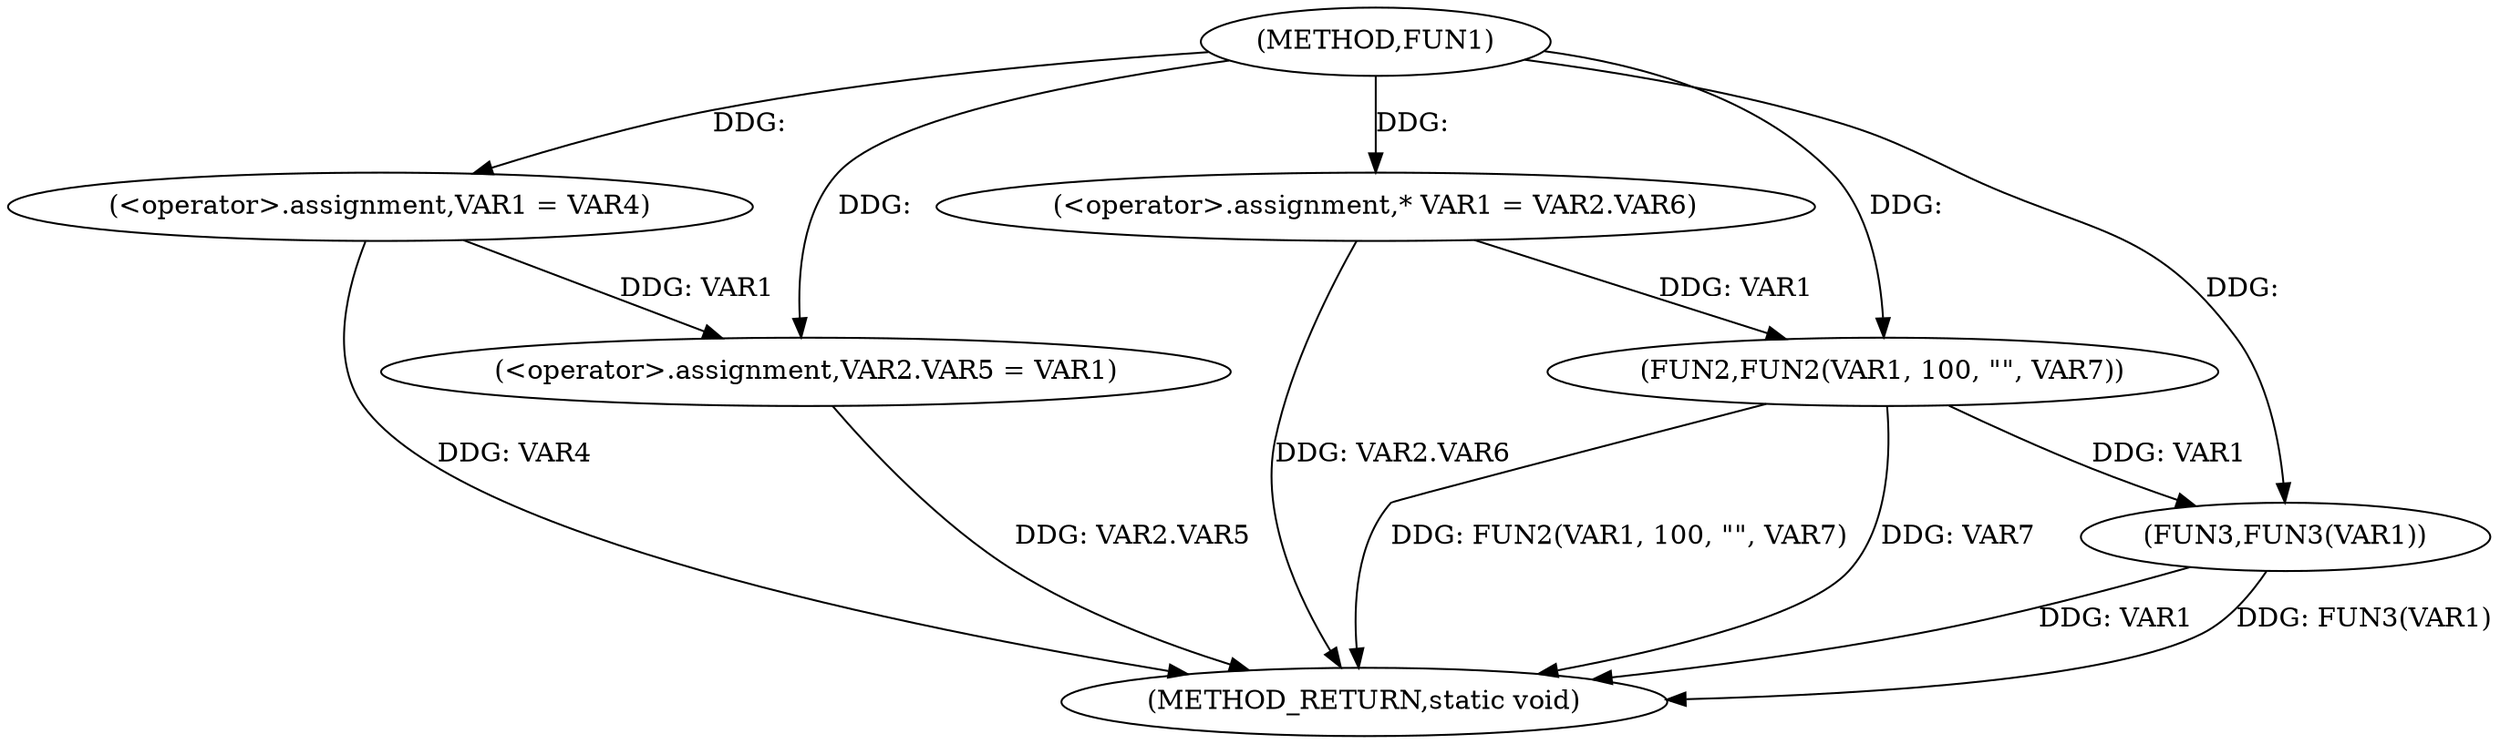 digraph FUN1 {  
"1000100" [label = "(METHOD,FUN1)" ]
"1000130" [label = "(METHOD_RETURN,static void)" ]
"1000106" [label = "(<operator>.assignment,VAR1 = VAR4)" ]
"1000109" [label = "(<operator>.assignment,VAR2.VAR5 = VAR1)" ]
"1000116" [label = "(<operator>.assignment,* VAR1 = VAR2.VAR6)" ]
"1000123" [label = "(FUN2,FUN2(VAR1, 100, \"\", VAR7))" ]
"1000128" [label = "(FUN3,FUN3(VAR1))" ]
  "1000106" -> "1000130"  [ label = "DDG: VAR4"] 
  "1000123" -> "1000130"  [ label = "DDG: FUN2(VAR1, 100, \"\", VAR7)"] 
  "1000128" -> "1000130"  [ label = "DDG: VAR1"] 
  "1000123" -> "1000130"  [ label = "DDG: VAR7"] 
  "1000116" -> "1000130"  [ label = "DDG: VAR2.VAR6"] 
  "1000109" -> "1000130"  [ label = "DDG: VAR2.VAR5"] 
  "1000128" -> "1000130"  [ label = "DDG: FUN3(VAR1)"] 
  "1000100" -> "1000106"  [ label = "DDG: "] 
  "1000106" -> "1000109"  [ label = "DDG: VAR1"] 
  "1000100" -> "1000109"  [ label = "DDG: "] 
  "1000100" -> "1000116"  [ label = "DDG: "] 
  "1000116" -> "1000123"  [ label = "DDG: VAR1"] 
  "1000100" -> "1000123"  [ label = "DDG: "] 
  "1000123" -> "1000128"  [ label = "DDG: VAR1"] 
  "1000100" -> "1000128"  [ label = "DDG: "] 
}
